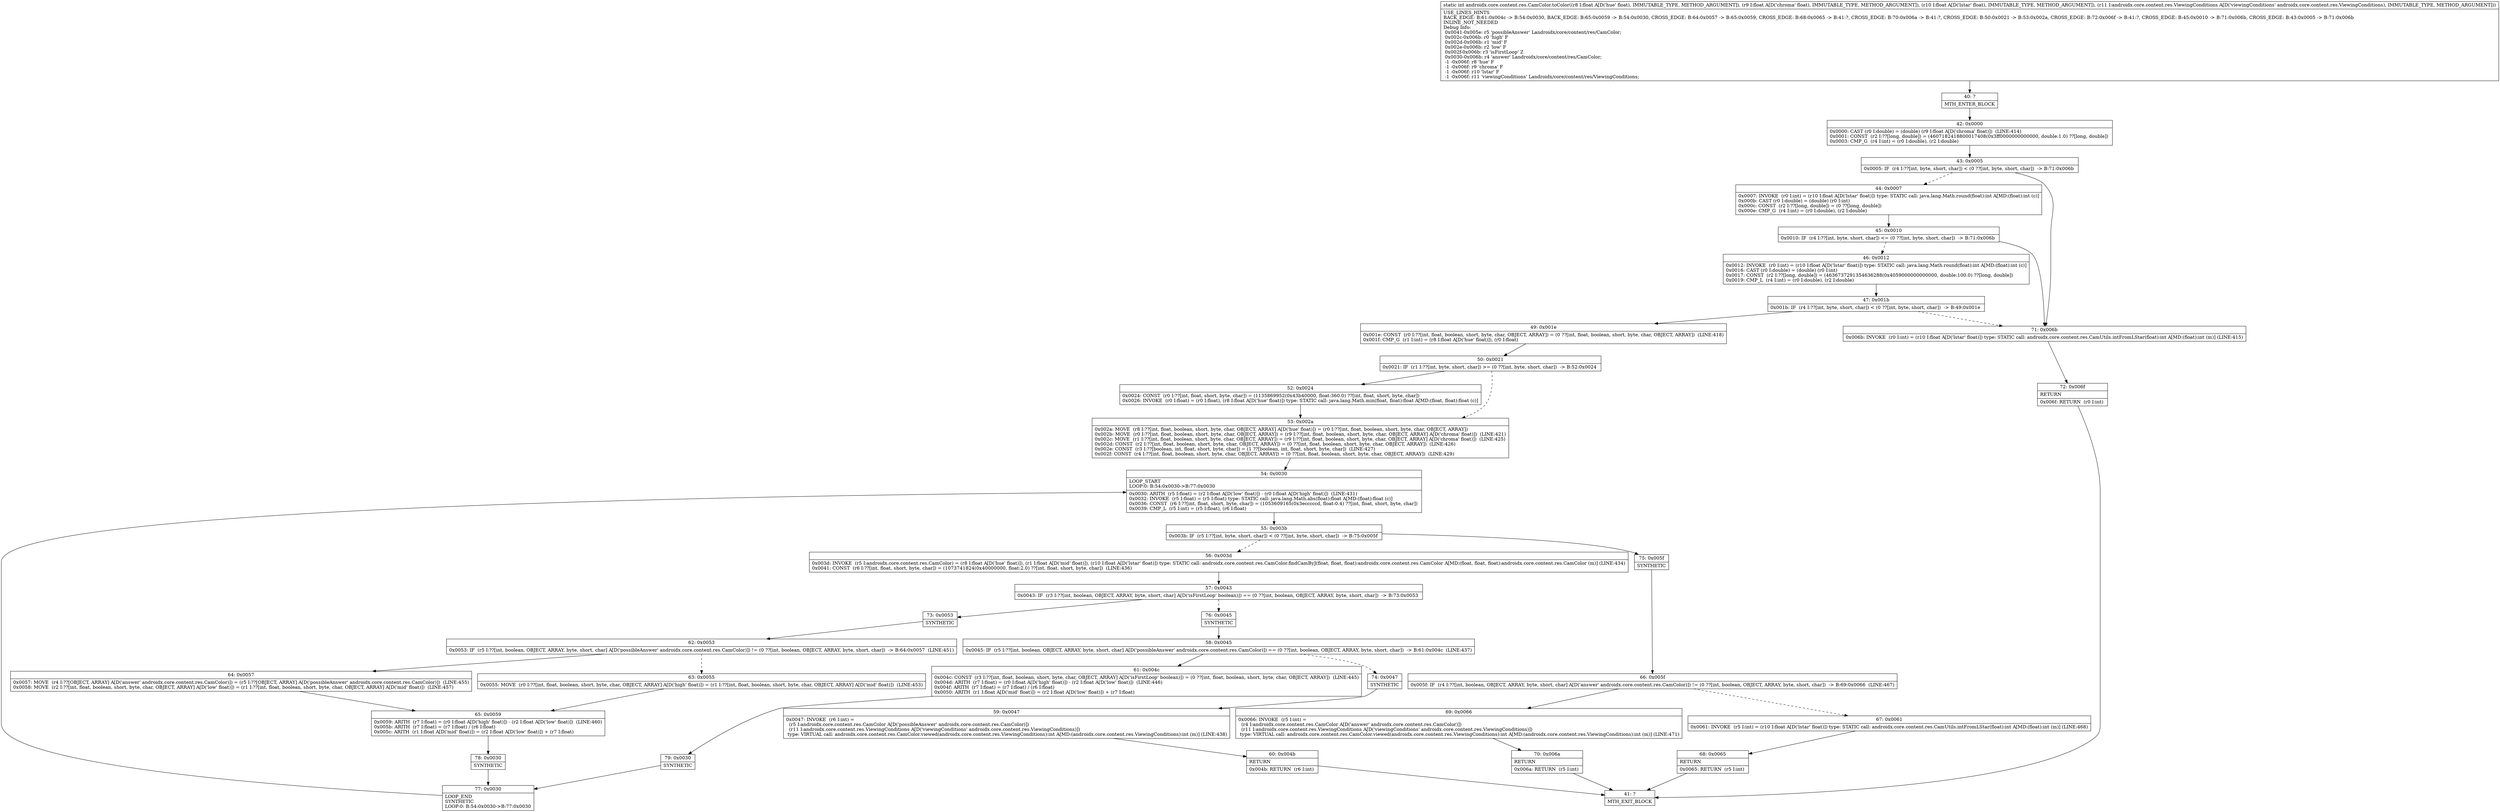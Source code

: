 digraph "CFG forandroidx.core.content.res.CamColor.toColor(FFFLandroidx\/core\/content\/res\/ViewingConditions;)I" {
Node_40 [shape=record,label="{40\:\ ?|MTH_ENTER_BLOCK\l}"];
Node_42 [shape=record,label="{42\:\ 0x0000|0x0000: CAST (r0 I:double) = (double) (r9 I:float A[D('chroma' float)])  (LINE:414)\l0x0001: CONST  (r2 I:??[long, double]) = (4607182418800017408(0x3ff0000000000000, double:1.0) ??[long, double]) \l0x0003: CMP_G  (r4 I:int) = (r0 I:double), (r2 I:double) \l}"];
Node_43 [shape=record,label="{43\:\ 0x0005|0x0005: IF  (r4 I:??[int, byte, short, char]) \< (0 ??[int, byte, short, char])  \-\> B:71:0x006b \l}"];
Node_44 [shape=record,label="{44\:\ 0x0007|0x0007: INVOKE  (r0 I:int) = (r10 I:float A[D('lstar' float)]) type: STATIC call: java.lang.Math.round(float):int A[MD:(float):int (c)]\l0x000b: CAST (r0 I:double) = (double) (r0 I:int) \l0x000c: CONST  (r2 I:??[long, double]) = (0 ??[long, double]) \l0x000e: CMP_G  (r4 I:int) = (r0 I:double), (r2 I:double) \l}"];
Node_45 [shape=record,label="{45\:\ 0x0010|0x0010: IF  (r4 I:??[int, byte, short, char]) \<= (0 ??[int, byte, short, char])  \-\> B:71:0x006b \l}"];
Node_46 [shape=record,label="{46\:\ 0x0012|0x0012: INVOKE  (r0 I:int) = (r10 I:float A[D('lstar' float)]) type: STATIC call: java.lang.Math.round(float):int A[MD:(float):int (c)]\l0x0016: CAST (r0 I:double) = (double) (r0 I:int) \l0x0017: CONST  (r2 I:??[long, double]) = (4636737291354636288(0x4059000000000000, double:100.0) ??[long, double]) \l0x0019: CMP_L  (r4 I:int) = (r0 I:double), (r2 I:double) \l}"];
Node_47 [shape=record,label="{47\:\ 0x001b|0x001b: IF  (r4 I:??[int, byte, short, char]) \< (0 ??[int, byte, short, char])  \-\> B:49:0x001e \l}"];
Node_49 [shape=record,label="{49\:\ 0x001e|0x001e: CONST  (r0 I:??[int, float, boolean, short, byte, char, OBJECT, ARRAY]) = (0 ??[int, float, boolean, short, byte, char, OBJECT, ARRAY])  (LINE:418)\l0x001f: CMP_G  (r1 I:int) = (r8 I:float A[D('hue' float)]), (r0 I:float) \l}"];
Node_50 [shape=record,label="{50\:\ 0x0021|0x0021: IF  (r1 I:??[int, byte, short, char]) \>= (0 ??[int, byte, short, char])  \-\> B:52:0x0024 \l}"];
Node_52 [shape=record,label="{52\:\ 0x0024|0x0024: CONST  (r0 I:??[int, float, short, byte, char]) = (1135869952(0x43b40000, float:360.0) ??[int, float, short, byte, char]) \l0x0026: INVOKE  (r0 I:float) = (r0 I:float), (r8 I:float A[D('hue' float)]) type: STATIC call: java.lang.Math.min(float, float):float A[MD:(float, float):float (c)]\l}"];
Node_53 [shape=record,label="{53\:\ 0x002a|0x002a: MOVE  (r8 I:??[int, float, boolean, short, byte, char, OBJECT, ARRAY] A[D('hue' float)]) = (r0 I:??[int, float, boolean, short, byte, char, OBJECT, ARRAY]) \l0x002b: MOVE  (r0 I:??[int, float, boolean, short, byte, char, OBJECT, ARRAY]) = (r9 I:??[int, float, boolean, short, byte, char, OBJECT, ARRAY] A[D('chroma' float)])  (LINE:421)\l0x002c: MOVE  (r1 I:??[int, float, boolean, short, byte, char, OBJECT, ARRAY]) = (r9 I:??[int, float, boolean, short, byte, char, OBJECT, ARRAY] A[D('chroma' float)])  (LINE:425)\l0x002d: CONST  (r2 I:??[int, float, boolean, short, byte, char, OBJECT, ARRAY]) = (0 ??[int, float, boolean, short, byte, char, OBJECT, ARRAY])  (LINE:426)\l0x002e: CONST  (r3 I:??[boolean, int, float, short, byte, char]) = (1 ??[boolean, int, float, short, byte, char])  (LINE:427)\l0x002f: CONST  (r4 I:??[int, float, boolean, short, byte, char, OBJECT, ARRAY]) = (0 ??[int, float, boolean, short, byte, char, OBJECT, ARRAY])  (LINE:429)\l}"];
Node_54 [shape=record,label="{54\:\ 0x0030|LOOP_START\lLOOP:0: B:54:0x0030\-\>B:77:0x0030\l|0x0030: ARITH  (r5 I:float) = (r2 I:float A[D('low' float)]) \- (r0 I:float A[D('high' float)])  (LINE:431)\l0x0032: INVOKE  (r5 I:float) = (r5 I:float) type: STATIC call: java.lang.Math.abs(float):float A[MD:(float):float (c)]\l0x0036: CONST  (r6 I:??[int, float, short, byte, char]) = (1053609165(0x3ecccccd, float:0.4) ??[int, float, short, byte, char]) \l0x0039: CMP_L  (r5 I:int) = (r5 I:float), (r6 I:float) \l}"];
Node_55 [shape=record,label="{55\:\ 0x003b|0x003b: IF  (r5 I:??[int, byte, short, char]) \< (0 ??[int, byte, short, char])  \-\> B:75:0x005f \l}"];
Node_56 [shape=record,label="{56\:\ 0x003d|0x003d: INVOKE  (r5 I:androidx.core.content.res.CamColor) = (r8 I:float A[D('hue' float)]), (r1 I:float A[D('mid' float)]), (r10 I:float A[D('lstar' float)]) type: STATIC call: androidx.core.content.res.CamColor.findCamByJ(float, float, float):androidx.core.content.res.CamColor A[MD:(float, float, float):androidx.core.content.res.CamColor (m)] (LINE:434)\l0x0041: CONST  (r6 I:??[int, float, short, byte, char]) = (1073741824(0x40000000, float:2.0) ??[int, float, short, byte, char])  (LINE:436)\l}"];
Node_57 [shape=record,label="{57\:\ 0x0043|0x0043: IF  (r3 I:??[int, boolean, OBJECT, ARRAY, byte, short, char] A[D('isFirstLoop' boolean)]) == (0 ??[int, boolean, OBJECT, ARRAY, byte, short, char])  \-\> B:73:0x0053 \l}"];
Node_73 [shape=record,label="{73\:\ 0x0053|SYNTHETIC\l}"];
Node_62 [shape=record,label="{62\:\ 0x0053|0x0053: IF  (r5 I:??[int, boolean, OBJECT, ARRAY, byte, short, char] A[D('possibleAnswer' androidx.core.content.res.CamColor)]) != (0 ??[int, boolean, OBJECT, ARRAY, byte, short, char])  \-\> B:64:0x0057  (LINE:451)\l}"];
Node_63 [shape=record,label="{63\:\ 0x0055|0x0055: MOVE  (r0 I:??[int, float, boolean, short, byte, char, OBJECT, ARRAY] A[D('high' float)]) = (r1 I:??[int, float, boolean, short, byte, char, OBJECT, ARRAY] A[D('mid' float)])  (LINE:453)\l}"];
Node_65 [shape=record,label="{65\:\ 0x0059|0x0059: ARITH  (r7 I:float) = (r0 I:float A[D('high' float)]) \- (r2 I:float A[D('low' float)])  (LINE:460)\l0x005b: ARITH  (r7 I:float) = (r7 I:float) \/ (r6 I:float) \l0x005c: ARITH  (r1 I:float A[D('mid' float)]) = (r2 I:float A[D('low' float)]) + (r7 I:float) \l}"];
Node_78 [shape=record,label="{78\:\ 0x0030|SYNTHETIC\l}"];
Node_77 [shape=record,label="{77\:\ 0x0030|LOOP_END\lSYNTHETIC\lLOOP:0: B:54:0x0030\-\>B:77:0x0030\l}"];
Node_64 [shape=record,label="{64\:\ 0x0057|0x0057: MOVE  (r4 I:??[OBJECT, ARRAY] A[D('answer' androidx.core.content.res.CamColor)]) = (r5 I:??[OBJECT, ARRAY] A[D('possibleAnswer' androidx.core.content.res.CamColor)])  (LINE:455)\l0x0058: MOVE  (r2 I:??[int, float, boolean, short, byte, char, OBJECT, ARRAY] A[D('low' float)]) = (r1 I:??[int, float, boolean, short, byte, char, OBJECT, ARRAY] A[D('mid' float)])  (LINE:457)\l}"];
Node_76 [shape=record,label="{76\:\ 0x0045|SYNTHETIC\l}"];
Node_58 [shape=record,label="{58\:\ 0x0045|0x0045: IF  (r5 I:??[int, boolean, OBJECT, ARRAY, byte, short, char] A[D('possibleAnswer' androidx.core.content.res.CamColor)]) == (0 ??[int, boolean, OBJECT, ARRAY, byte, short, char])  \-\> B:61:0x004c  (LINE:437)\l}"];
Node_61 [shape=record,label="{61\:\ 0x004c|0x004c: CONST  (r3 I:??[int, float, boolean, short, byte, char, OBJECT, ARRAY] A[D('isFirstLoop' boolean)]) = (0 ??[int, float, boolean, short, byte, char, OBJECT, ARRAY])  (LINE:445)\l0x004d: ARITH  (r7 I:float) = (r0 I:float A[D('high' float)]) \- (r2 I:float A[D('low' float)])  (LINE:446)\l0x004f: ARITH  (r7 I:float) = (r7 I:float) \/ (r6 I:float) \l0x0050: ARITH  (r1 I:float A[D('mid' float)]) = (r2 I:float A[D('low' float)]) + (r7 I:float) \l}"];
Node_79 [shape=record,label="{79\:\ 0x0030|SYNTHETIC\l}"];
Node_74 [shape=record,label="{74\:\ 0x0047|SYNTHETIC\l}"];
Node_59 [shape=record,label="{59\:\ 0x0047|0x0047: INVOKE  (r6 I:int) = \l  (r5 I:androidx.core.content.res.CamColor A[D('possibleAnswer' androidx.core.content.res.CamColor)])\l  (r11 I:androidx.core.content.res.ViewingConditions A[D('viewingConditions' androidx.core.content.res.ViewingConditions)])\l type: VIRTUAL call: androidx.core.content.res.CamColor.viewed(androidx.core.content.res.ViewingConditions):int A[MD:(androidx.core.content.res.ViewingConditions):int (m)] (LINE:438)\l}"];
Node_60 [shape=record,label="{60\:\ 0x004b|RETURN\l|0x004b: RETURN  (r6 I:int) \l}"];
Node_41 [shape=record,label="{41\:\ ?|MTH_EXIT_BLOCK\l}"];
Node_75 [shape=record,label="{75\:\ 0x005f|SYNTHETIC\l}"];
Node_66 [shape=record,label="{66\:\ 0x005f|0x005f: IF  (r4 I:??[int, boolean, OBJECT, ARRAY, byte, short, char] A[D('answer' androidx.core.content.res.CamColor)]) != (0 ??[int, boolean, OBJECT, ARRAY, byte, short, char])  \-\> B:69:0x0066  (LINE:467)\l}"];
Node_67 [shape=record,label="{67\:\ 0x0061|0x0061: INVOKE  (r5 I:int) = (r10 I:float A[D('lstar' float)]) type: STATIC call: androidx.core.content.res.CamUtils.intFromLStar(float):int A[MD:(float):int (m)] (LINE:468)\l}"];
Node_68 [shape=record,label="{68\:\ 0x0065|RETURN\l|0x0065: RETURN  (r5 I:int) \l}"];
Node_69 [shape=record,label="{69\:\ 0x0066|0x0066: INVOKE  (r5 I:int) = \l  (r4 I:androidx.core.content.res.CamColor A[D('answer' androidx.core.content.res.CamColor)])\l  (r11 I:androidx.core.content.res.ViewingConditions A[D('viewingConditions' androidx.core.content.res.ViewingConditions)])\l type: VIRTUAL call: androidx.core.content.res.CamColor.viewed(androidx.core.content.res.ViewingConditions):int A[MD:(androidx.core.content.res.ViewingConditions):int (m)] (LINE:471)\l}"];
Node_70 [shape=record,label="{70\:\ 0x006a|RETURN\l|0x006a: RETURN  (r5 I:int) \l}"];
Node_71 [shape=record,label="{71\:\ 0x006b|0x006b: INVOKE  (r0 I:int) = (r10 I:float A[D('lstar' float)]) type: STATIC call: androidx.core.content.res.CamUtils.intFromLStar(float):int A[MD:(float):int (m)] (LINE:415)\l}"];
Node_72 [shape=record,label="{72\:\ 0x006f|RETURN\l|0x006f: RETURN  (r0 I:int) \l}"];
MethodNode[shape=record,label="{static int androidx.core.content.res.CamColor.toColor((r8 I:float A[D('hue' float), IMMUTABLE_TYPE, METHOD_ARGUMENT]), (r9 I:float A[D('chroma' float), IMMUTABLE_TYPE, METHOD_ARGUMENT]), (r10 I:float A[D('lstar' float), IMMUTABLE_TYPE, METHOD_ARGUMENT]), (r11 I:androidx.core.content.res.ViewingConditions A[D('viewingConditions' androidx.core.content.res.ViewingConditions), IMMUTABLE_TYPE, METHOD_ARGUMENT]))  | USE_LINES_HINTS\lBACK_EDGE: B:61:0x004c \-\> B:54:0x0030, BACK_EDGE: B:65:0x0059 \-\> B:54:0x0030, CROSS_EDGE: B:64:0x0057 \-\> B:65:0x0059, CROSS_EDGE: B:68:0x0065 \-\> B:41:?, CROSS_EDGE: B:70:0x006a \-\> B:41:?, CROSS_EDGE: B:50:0x0021 \-\> B:53:0x002a, CROSS_EDGE: B:72:0x006f \-\> B:41:?, CROSS_EDGE: B:45:0x0010 \-\> B:71:0x006b, CROSS_EDGE: B:43:0x0005 \-\> B:71:0x006b\lINLINE_NOT_NEEDED\lDebug Info:\l  0x0041\-0x005e: r5 'possibleAnswer' Landroidx\/core\/content\/res\/CamColor;\l  0x002c\-0x006b: r0 'high' F\l  0x002d\-0x006b: r1 'mid' F\l  0x002e\-0x006b: r2 'low' F\l  0x002f\-0x006b: r3 'isFirstLoop' Z\l  0x0030\-0x006b: r4 'answer' Landroidx\/core\/content\/res\/CamColor;\l  \-1 \-0x006f: r8 'hue' F\l  \-1 \-0x006f: r9 'chroma' F\l  \-1 \-0x006f: r10 'lstar' F\l  \-1 \-0x006f: r11 'viewingConditions' Landroidx\/core\/content\/res\/ViewingConditions;\l}"];
MethodNode -> Node_40;Node_40 -> Node_42;
Node_42 -> Node_43;
Node_43 -> Node_44[style=dashed];
Node_43 -> Node_71;
Node_44 -> Node_45;
Node_45 -> Node_46[style=dashed];
Node_45 -> Node_71;
Node_46 -> Node_47;
Node_47 -> Node_49;
Node_47 -> Node_71[style=dashed];
Node_49 -> Node_50;
Node_50 -> Node_52;
Node_50 -> Node_53[style=dashed];
Node_52 -> Node_53;
Node_53 -> Node_54;
Node_54 -> Node_55;
Node_55 -> Node_56[style=dashed];
Node_55 -> Node_75;
Node_56 -> Node_57;
Node_57 -> Node_73;
Node_57 -> Node_76[style=dashed];
Node_73 -> Node_62;
Node_62 -> Node_63[style=dashed];
Node_62 -> Node_64;
Node_63 -> Node_65;
Node_65 -> Node_78;
Node_78 -> Node_77;
Node_77 -> Node_54;
Node_64 -> Node_65;
Node_76 -> Node_58;
Node_58 -> Node_61;
Node_58 -> Node_74[style=dashed];
Node_61 -> Node_79;
Node_79 -> Node_77;
Node_74 -> Node_59;
Node_59 -> Node_60;
Node_60 -> Node_41;
Node_75 -> Node_66;
Node_66 -> Node_67[style=dashed];
Node_66 -> Node_69;
Node_67 -> Node_68;
Node_68 -> Node_41;
Node_69 -> Node_70;
Node_70 -> Node_41;
Node_71 -> Node_72;
Node_72 -> Node_41;
}

